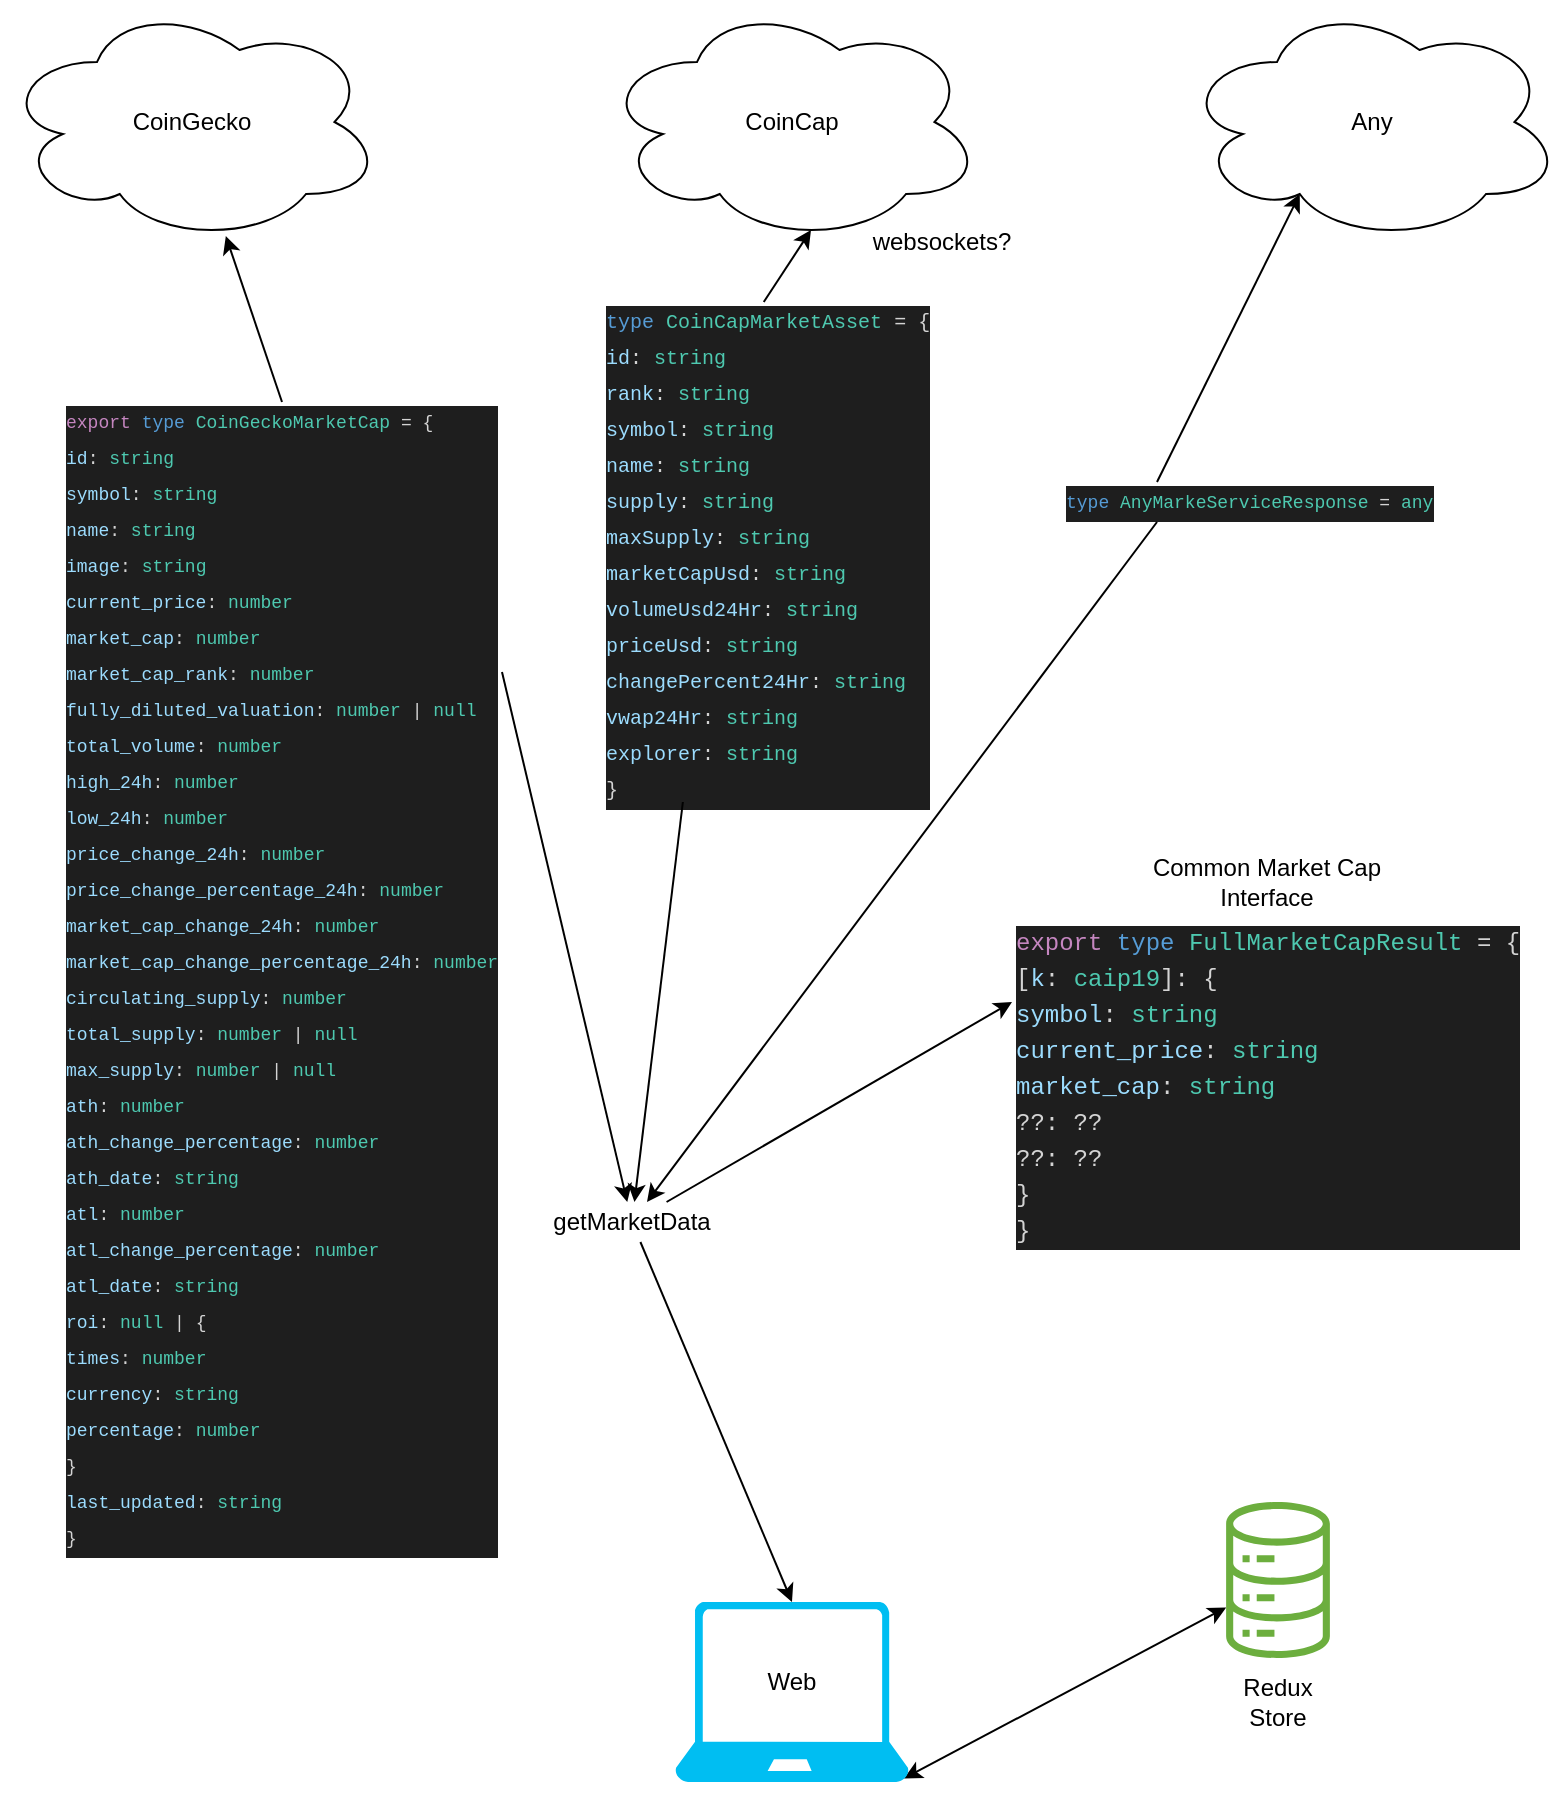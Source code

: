 <mxfile>
    <diagram id="fYaxsP0ltpuCHzSQxzqy" name="Page-1">
        <mxGraphModel dx="2332" dy="860" grid="1" gridSize="10" guides="1" tooltips="1" connect="1" arrows="1" fold="1" page="1" pageScale="1" pageWidth="850" pageHeight="1100" math="0" shadow="0">
            <root>
                <mxCell id="0"/>
                <mxCell id="1" parent="0"/>
                <mxCell id="2" value="" style="ellipse;shape=cloud;whiteSpace=wrap;html=1;" parent="1" vertex="1">
                    <mxGeometry x="-80" y="20" width="190" height="120" as="geometry"/>
                </mxCell>
                <mxCell id="3" value="CoinGecko" style="text;html=1;strokeColor=none;fillColor=none;align=center;verticalAlign=middle;whiteSpace=wrap;rounded=0;" parent="1" vertex="1">
                    <mxGeometry x="-5" y="70" width="40" height="20" as="geometry"/>
                </mxCell>
                <mxCell id="6" value="" style="endArrow=classic;html=1;exitX=1;exitY=0.25;exitDx=0;exitDy=0;" parent="1" source="11" target="42" edge="1">
                    <mxGeometry width="50" height="50" relative="1" as="geometry">
                        <mxPoint x="190" y="249" as="sourcePoint"/>
                        <mxPoint x="235.455" y="580" as="targetPoint"/>
                    </mxGeometry>
                </mxCell>
                <mxCell id="7" value="" style="endArrow=classic;html=1;exitX=0.5;exitY=0;exitDx=0;exitDy=0;entryX=0.589;entryY=0.975;entryDx=0;entryDy=0;entryPerimeter=0;" parent="1" source="11" target="2" edge="1">
                    <mxGeometry width="50" height="50" relative="1" as="geometry">
                        <mxPoint x="50" y="220" as="sourcePoint"/>
                        <mxPoint x="390" y="360" as="targetPoint"/>
                    </mxGeometry>
                </mxCell>
                <mxCell id="8" value="" style="endArrow=classic;html=1;entryX=0;entryY=0.25;entryDx=0;entryDy=0;" parent="1" source="42" target="28" edge="1">
                    <mxGeometry width="50" height="50" relative="1" as="geometry">
                        <mxPoint x="310" y="592.286" as="sourcePoint"/>
                        <mxPoint x="408.9" y="557.01" as="targetPoint"/>
                    </mxGeometry>
                </mxCell>
                <mxCell id="11" value="&lt;meta charset=&quot;utf-8&quot; style=&quot;font-size: 9px;&quot;&gt;&lt;div style=&quot;color: rgb(212, 212, 212); background-color: rgb(30, 30, 30); font-family: menlo, monaco, &amp;quot;courier new&amp;quot;, monospace; font-weight: normal; font-size: 9px; line-height: 18px;&quot;&gt;&lt;div style=&quot;font-size: 9px;&quot;&gt;&lt;span style=&quot;color: rgb(197, 134, 192); font-size: 9px;&quot;&gt;export&lt;/span&gt;&lt;span style=&quot;color: rgb(212, 212, 212); font-size: 9px;&quot;&gt; &lt;/span&gt;&lt;span style=&quot;color: rgb(86, 156, 214); font-size: 9px;&quot;&gt;type&lt;/span&gt;&lt;span style=&quot;color: rgb(212, 212, 212); font-size: 9px;&quot;&gt; &lt;/span&gt;&lt;span style=&quot;color: rgb(78, 201, 176); font-size: 9px;&quot;&gt;CoinGeckoMarketCap&lt;/span&gt;&lt;span style=&quot;color: rgb(212, 212, 212); font-size: 9px;&quot;&gt; = {&lt;/span&gt;&lt;/div&gt;&lt;div style=&quot;font-size: 9px;&quot;&gt;&lt;span style=&quot;color: rgb(212, 212, 212); font-size: 9px;&quot;&gt;  &lt;/span&gt;&lt;span style=&quot;color: rgb(156, 220, 254); font-size: 9px;&quot;&gt;id&lt;/span&gt;&lt;span style=&quot;color: rgb(212, 212, 212); font-size: 9px;&quot;&gt;: &lt;/span&gt;&lt;span style=&quot;color: rgb(78, 201, 176); font-size: 9px;&quot;&gt;string&lt;/span&gt;&lt;/div&gt;&lt;div style=&quot;font-size: 9px;&quot;&gt;&lt;span style=&quot;color: rgb(212, 212, 212); font-size: 9px;&quot;&gt;  &lt;/span&gt;&lt;span style=&quot;color: rgb(156, 220, 254); font-size: 9px;&quot;&gt;symbol&lt;/span&gt;&lt;span style=&quot;color: rgb(212, 212, 212); font-size: 9px;&quot;&gt;: &lt;/span&gt;&lt;span style=&quot;color: rgb(78, 201, 176); font-size: 9px;&quot;&gt;string&lt;/span&gt;&lt;/div&gt;&lt;div style=&quot;font-size: 9px;&quot;&gt;&lt;span style=&quot;color: rgb(212, 212, 212); font-size: 9px;&quot;&gt;  &lt;/span&gt;&lt;span style=&quot;color: rgb(156, 220, 254); font-size: 9px;&quot;&gt;name&lt;/span&gt;&lt;span style=&quot;color: rgb(212, 212, 212); font-size: 9px;&quot;&gt;: &lt;/span&gt;&lt;span style=&quot;color: rgb(78, 201, 176); font-size: 9px;&quot;&gt;string&lt;/span&gt;&lt;/div&gt;&lt;div style=&quot;font-size: 9px;&quot;&gt;&lt;span style=&quot;color: rgb(212, 212, 212); font-size: 9px;&quot;&gt;  &lt;/span&gt;&lt;span style=&quot;color: rgb(156, 220, 254); font-size: 9px;&quot;&gt;image&lt;/span&gt;&lt;span style=&quot;color: rgb(212, 212, 212); font-size: 9px;&quot;&gt;: &lt;/span&gt;&lt;span style=&quot;color: rgb(78, 201, 176); font-size: 9px;&quot;&gt;string&lt;/span&gt;&lt;/div&gt;&lt;div style=&quot;font-size: 9px;&quot;&gt;&lt;span style=&quot;color: rgb(212, 212, 212); font-size: 9px;&quot;&gt;  &lt;/span&gt;&lt;span style=&quot;color: rgb(156, 220, 254); font-size: 9px;&quot;&gt;current_price&lt;/span&gt;&lt;span style=&quot;color: rgb(212, 212, 212); font-size: 9px;&quot;&gt;: &lt;/span&gt;&lt;span style=&quot;color: rgb(78, 201, 176); font-size: 9px;&quot;&gt;number&lt;/span&gt;&lt;/div&gt;&lt;div style=&quot;font-size: 9px;&quot;&gt;&lt;span style=&quot;color: rgb(212, 212, 212); font-size: 9px;&quot;&gt;  &lt;/span&gt;&lt;span style=&quot;color: rgb(156, 220, 254); font-size: 9px;&quot;&gt;market_cap&lt;/span&gt;&lt;span style=&quot;color: rgb(212, 212, 212); font-size: 9px;&quot;&gt;: &lt;/span&gt;&lt;span style=&quot;color: rgb(78, 201, 176); font-size: 9px;&quot;&gt;number&lt;/span&gt;&lt;/div&gt;&lt;div style=&quot;font-size: 9px;&quot;&gt;&lt;span style=&quot;color: rgb(212, 212, 212); font-size: 9px;&quot;&gt;  &lt;/span&gt;&lt;span style=&quot;color: rgb(156, 220, 254); font-size: 9px;&quot;&gt;market_cap_rank&lt;/span&gt;&lt;span style=&quot;color: rgb(212, 212, 212); font-size: 9px;&quot;&gt;: &lt;/span&gt;&lt;span style=&quot;color: rgb(78, 201, 176); font-size: 9px;&quot;&gt;number&lt;/span&gt;&lt;/div&gt;&lt;div style=&quot;font-size: 9px;&quot;&gt;&lt;span style=&quot;color: rgb(212, 212, 212); font-size: 9px;&quot;&gt;  &lt;/span&gt;&lt;span style=&quot;color: rgb(156, 220, 254); font-size: 9px;&quot;&gt;fully_diluted_valuation&lt;/span&gt;&lt;span style=&quot;color: rgb(212, 212, 212); font-size: 9px;&quot;&gt;: &lt;/span&gt;&lt;span style=&quot;color: rgb(78, 201, 176); font-size: 9px;&quot;&gt;number&lt;/span&gt;&lt;span style=&quot;color: rgb(212, 212, 212); font-size: 9px;&quot;&gt; | &lt;/span&gt;&lt;span style=&quot;color: rgb(78, 201, 176); font-size: 9px;&quot;&gt;null&lt;/span&gt;&lt;/div&gt;&lt;div style=&quot;font-size: 9px;&quot;&gt;&lt;span style=&quot;color: rgb(212, 212, 212); font-size: 9px;&quot;&gt;  &lt;/span&gt;&lt;span style=&quot;color: rgb(156, 220, 254); font-size: 9px;&quot;&gt;total_volume&lt;/span&gt;&lt;span style=&quot;color: rgb(212, 212, 212); font-size: 9px;&quot;&gt;: &lt;/span&gt;&lt;span style=&quot;color: rgb(78, 201, 176); font-size: 9px;&quot;&gt;number&lt;/span&gt;&lt;/div&gt;&lt;div style=&quot;font-size: 9px;&quot;&gt;&lt;span style=&quot;color: rgb(212, 212, 212); font-size: 9px;&quot;&gt;  &lt;/span&gt;&lt;span style=&quot;color: rgb(156, 220, 254); font-size: 9px;&quot;&gt;high_24h&lt;/span&gt;&lt;span style=&quot;color: rgb(212, 212, 212); font-size: 9px;&quot;&gt;: &lt;/span&gt;&lt;span style=&quot;color: rgb(78, 201, 176); font-size: 9px;&quot;&gt;number&lt;/span&gt;&lt;/div&gt;&lt;div style=&quot;font-size: 9px;&quot;&gt;&lt;span style=&quot;color: rgb(212, 212, 212); font-size: 9px;&quot;&gt;  &lt;/span&gt;&lt;span style=&quot;color: rgb(156, 220, 254); font-size: 9px;&quot;&gt;low_24h&lt;/span&gt;&lt;span style=&quot;color: rgb(212, 212, 212); font-size: 9px;&quot;&gt;: &lt;/span&gt;&lt;span style=&quot;color: rgb(78, 201, 176); font-size: 9px;&quot;&gt;number&lt;/span&gt;&lt;/div&gt;&lt;div style=&quot;font-size: 9px;&quot;&gt;&lt;span style=&quot;color: rgb(212, 212, 212); font-size: 9px;&quot;&gt;  &lt;/span&gt;&lt;span style=&quot;color: rgb(156, 220, 254); font-size: 9px;&quot;&gt;price_change_24h&lt;/span&gt;&lt;span style=&quot;color: rgb(212, 212, 212); font-size: 9px;&quot;&gt;: &lt;/span&gt;&lt;span style=&quot;color: rgb(78, 201, 176); font-size: 9px;&quot;&gt;number&lt;/span&gt;&lt;/div&gt;&lt;div style=&quot;font-size: 9px;&quot;&gt;&lt;span style=&quot;color: rgb(212, 212, 212); font-size: 9px;&quot;&gt;  &lt;/span&gt;&lt;span style=&quot;color: rgb(156, 220, 254); font-size: 9px;&quot;&gt;price_change_percentage_24h&lt;/span&gt;&lt;span style=&quot;color: rgb(212, 212, 212); font-size: 9px;&quot;&gt;: &lt;/span&gt;&lt;span style=&quot;color: rgb(78, 201, 176); font-size: 9px;&quot;&gt;number&lt;/span&gt;&lt;/div&gt;&lt;div style=&quot;font-size: 9px;&quot;&gt;&lt;span style=&quot;color: rgb(212, 212, 212); font-size: 9px;&quot;&gt;  &lt;/span&gt;&lt;span style=&quot;color: rgb(156, 220, 254); font-size: 9px;&quot;&gt;market_cap_change_24h&lt;/span&gt;&lt;span style=&quot;color: rgb(212, 212, 212); font-size: 9px;&quot;&gt;: &lt;/span&gt;&lt;span style=&quot;color: rgb(78, 201, 176); font-size: 9px;&quot;&gt;number&lt;/span&gt;&lt;/div&gt;&lt;div style=&quot;font-size: 9px;&quot;&gt;&lt;span style=&quot;color: rgb(212, 212, 212); font-size: 9px;&quot;&gt;  &lt;/span&gt;&lt;span style=&quot;color: rgb(156, 220, 254); font-size: 9px;&quot;&gt;market_cap_change_percentage_24h&lt;/span&gt;&lt;span style=&quot;color: rgb(212, 212, 212); font-size: 9px;&quot;&gt;: &lt;/span&gt;&lt;span style=&quot;color: rgb(78, 201, 176); font-size: 9px;&quot;&gt;number&lt;/span&gt;&lt;/div&gt;&lt;div style=&quot;font-size: 9px;&quot;&gt;&lt;span style=&quot;color: rgb(212, 212, 212); font-size: 9px;&quot;&gt;  &lt;/span&gt;&lt;span style=&quot;color: rgb(156, 220, 254); font-size: 9px;&quot;&gt;circulating_supply&lt;/span&gt;&lt;span style=&quot;color: rgb(212, 212, 212); font-size: 9px;&quot;&gt;: &lt;/span&gt;&lt;span style=&quot;color: rgb(78, 201, 176); font-size: 9px;&quot;&gt;number&lt;/span&gt;&lt;/div&gt;&lt;div style=&quot;font-size: 9px;&quot;&gt;&lt;span style=&quot;color: rgb(212, 212, 212); font-size: 9px;&quot;&gt;  &lt;/span&gt;&lt;span style=&quot;color: rgb(156, 220, 254); font-size: 9px;&quot;&gt;total_supply&lt;/span&gt;&lt;span style=&quot;color: rgb(212, 212, 212); font-size: 9px;&quot;&gt;: &lt;/span&gt;&lt;span style=&quot;color: rgb(78, 201, 176); font-size: 9px;&quot;&gt;number&lt;/span&gt;&lt;span style=&quot;color: rgb(212, 212, 212); font-size: 9px;&quot;&gt; | &lt;/span&gt;&lt;span style=&quot;color: rgb(78, 201, 176); font-size: 9px;&quot;&gt;null&lt;/span&gt;&lt;/div&gt;&lt;div style=&quot;font-size: 9px;&quot;&gt;&lt;span style=&quot;color: rgb(212, 212, 212); font-size: 9px;&quot;&gt;  &lt;/span&gt;&lt;span style=&quot;color: rgb(156, 220, 254); font-size: 9px;&quot;&gt;max_supply&lt;/span&gt;&lt;span style=&quot;color: rgb(212, 212, 212); font-size: 9px;&quot;&gt;: &lt;/span&gt;&lt;span style=&quot;color: rgb(78, 201, 176); font-size: 9px;&quot;&gt;number&lt;/span&gt;&lt;span style=&quot;color: rgb(212, 212, 212); font-size: 9px;&quot;&gt; | &lt;/span&gt;&lt;span style=&quot;color: rgb(78, 201, 176); font-size: 9px;&quot;&gt;null&lt;/span&gt;&lt;/div&gt;&lt;div style=&quot;font-size: 9px;&quot;&gt;&lt;span style=&quot;color: rgb(212, 212, 212); font-size: 9px;&quot;&gt;  &lt;/span&gt;&lt;span style=&quot;color: rgb(156, 220, 254); font-size: 9px;&quot;&gt;ath&lt;/span&gt;&lt;span style=&quot;color: rgb(212, 212, 212); font-size: 9px;&quot;&gt;: &lt;/span&gt;&lt;span style=&quot;color: rgb(78, 201, 176); font-size: 9px;&quot;&gt;number&lt;/span&gt;&lt;/div&gt;&lt;div style=&quot;font-size: 9px;&quot;&gt;&lt;span style=&quot;color: rgb(212, 212, 212); font-size: 9px;&quot;&gt;  &lt;/span&gt;&lt;span style=&quot;color: rgb(156, 220, 254); font-size: 9px;&quot;&gt;ath_change_percentage&lt;/span&gt;&lt;span style=&quot;color: rgb(212, 212, 212); font-size: 9px;&quot;&gt;: &lt;/span&gt;&lt;span style=&quot;color: rgb(78, 201, 176); font-size: 9px;&quot;&gt;number&lt;/span&gt;&lt;/div&gt;&lt;div style=&quot;font-size: 9px;&quot;&gt;&lt;span style=&quot;color: rgb(212, 212, 212); font-size: 9px;&quot;&gt;  &lt;/span&gt;&lt;span style=&quot;color: rgb(156, 220, 254); font-size: 9px;&quot;&gt;ath_date&lt;/span&gt;&lt;span style=&quot;color: rgb(212, 212, 212); font-size: 9px;&quot;&gt;: &lt;/span&gt;&lt;span style=&quot;color: rgb(78, 201, 176); font-size: 9px;&quot;&gt;string&lt;/span&gt;&lt;/div&gt;&lt;div style=&quot;font-size: 9px;&quot;&gt;&lt;span style=&quot;color: rgb(212, 212, 212); font-size: 9px;&quot;&gt;  &lt;/span&gt;&lt;span style=&quot;color: rgb(156, 220, 254); font-size: 9px;&quot;&gt;atl&lt;/span&gt;&lt;span style=&quot;color: rgb(212, 212, 212); font-size: 9px;&quot;&gt;: &lt;/span&gt;&lt;span style=&quot;color: rgb(78, 201, 176); font-size: 9px;&quot;&gt;number&lt;/span&gt;&lt;/div&gt;&lt;div style=&quot;font-size: 9px;&quot;&gt;&lt;span style=&quot;color: rgb(212, 212, 212); font-size: 9px;&quot;&gt;  &lt;/span&gt;&lt;span style=&quot;color: rgb(156, 220, 254); font-size: 9px;&quot;&gt;atl_change_percentage&lt;/span&gt;&lt;span style=&quot;color: rgb(212, 212, 212); font-size: 9px;&quot;&gt;: &lt;/span&gt;&lt;span style=&quot;color: rgb(78, 201, 176); font-size: 9px;&quot;&gt;number&lt;/span&gt;&lt;/div&gt;&lt;div style=&quot;font-size: 9px;&quot;&gt;&lt;span style=&quot;color: rgb(212, 212, 212); font-size: 9px;&quot;&gt;  &lt;/span&gt;&lt;span style=&quot;color: rgb(156, 220, 254); font-size: 9px;&quot;&gt;atl_date&lt;/span&gt;&lt;span style=&quot;color: rgb(212, 212, 212); font-size: 9px;&quot;&gt;: &lt;/span&gt;&lt;span style=&quot;color: rgb(78, 201, 176); font-size: 9px;&quot;&gt;string&lt;/span&gt;&lt;/div&gt;&lt;div style=&quot;font-size: 9px;&quot;&gt;&lt;span style=&quot;color: rgb(212, 212, 212); font-size: 9px;&quot;&gt;  &lt;/span&gt;&lt;span style=&quot;color: rgb(156, 220, 254); font-size: 9px;&quot;&gt;roi&lt;/span&gt;&lt;span style=&quot;color: rgb(212, 212, 212); font-size: 9px;&quot;&gt;: &lt;/span&gt;&lt;span style=&quot;color: rgb(78, 201, 176); font-size: 9px;&quot;&gt;null&lt;/span&gt;&lt;span style=&quot;color: rgb(212, 212, 212); font-size: 9px;&quot;&gt; | {&lt;/span&gt;&lt;/div&gt;&lt;div style=&quot;font-size: 9px;&quot;&gt;&lt;span style=&quot;color: rgb(212, 212, 212); font-size: 9px;&quot;&gt;    &lt;/span&gt;&lt;span style=&quot;color: rgb(156, 220, 254); font-size: 9px;&quot;&gt;times&lt;/span&gt;&lt;span style=&quot;color: rgb(212, 212, 212); font-size: 9px;&quot;&gt;: &lt;/span&gt;&lt;span style=&quot;color: rgb(78, 201, 176); font-size: 9px;&quot;&gt;number&lt;/span&gt;&lt;/div&gt;&lt;div style=&quot;font-size: 9px;&quot;&gt;&lt;span style=&quot;color: rgb(212, 212, 212); font-size: 9px;&quot;&gt;    &lt;/span&gt;&lt;span style=&quot;color: rgb(156, 220, 254); font-size: 9px;&quot;&gt;currency&lt;/span&gt;&lt;span style=&quot;color: rgb(212, 212, 212); font-size: 9px;&quot;&gt;: &lt;/span&gt;&lt;span style=&quot;color: rgb(78, 201, 176); font-size: 9px;&quot;&gt;string&lt;/span&gt;&lt;/div&gt;&lt;div style=&quot;font-size: 9px;&quot;&gt;&lt;span style=&quot;color: rgb(212, 212, 212); font-size: 9px;&quot;&gt;    &lt;/span&gt;&lt;span style=&quot;color: rgb(156, 220, 254); font-size: 9px;&quot;&gt;percentage&lt;/span&gt;&lt;span style=&quot;color: rgb(212, 212, 212); font-size: 9px;&quot;&gt;: &lt;/span&gt;&lt;span style=&quot;color: rgb(78, 201, 176); font-size: 9px;&quot;&gt;number&lt;/span&gt;&lt;/div&gt;&lt;div style=&quot;font-size: 9px;&quot;&gt;&lt;span style=&quot;color: rgb(212, 212, 212); font-size: 9px;&quot;&gt;  }&lt;/span&gt;&lt;/div&gt;&lt;div style=&quot;font-size: 9px;&quot;&gt;&lt;span style=&quot;color: rgb(212, 212, 212); font-size: 9px;&quot;&gt;  &lt;/span&gt;&lt;span style=&quot;color: rgb(156, 220, 254); font-size: 9px;&quot;&gt;last_updated&lt;/span&gt;&lt;span style=&quot;color: rgb(212, 212, 212); font-size: 9px;&quot;&gt;: &lt;/span&gt;&lt;span style=&quot;color: rgb(78, 201, 176); font-size: 9px;&quot;&gt;string&lt;/span&gt;&lt;/div&gt;&lt;div style=&quot;font-size: 9px;&quot;&gt;&lt;span style=&quot;color: rgb(212, 212, 212); font-size: 9px;&quot;&gt;}&lt;/span&gt;&lt;/div&gt;&lt;/div&gt;" style="text;whiteSpace=wrap;html=1;fontSize=9;spacingTop=-5;" parent="1" vertex="1">
                    <mxGeometry x="-50" y="220" width="220" height="540" as="geometry"/>
                </mxCell>
                <mxCell id="15" value="" style="endArrow=classic;html=1;fontSize=12;entryX=0.5;entryY=0;entryDx=0;entryDy=0;entryPerimeter=0;" parent="1" source="42" target="13" edge="1">
                    <mxGeometry width="50" height="50" relative="1" as="geometry">
                        <mxPoint x="250" y="680" as="sourcePoint"/>
                        <mxPoint x="210" y="640" as="targetPoint"/>
                    </mxGeometry>
                </mxCell>
                <mxCell id="16" value="" style="ellipse;shape=cloud;whiteSpace=wrap;html=1;" parent="1" vertex="1">
                    <mxGeometry x="220" y="20" width="190" height="120" as="geometry"/>
                </mxCell>
                <mxCell id="17" value="CoinCap" style="text;html=1;strokeColor=none;fillColor=none;align=center;verticalAlign=middle;whiteSpace=wrap;rounded=0;" parent="1" vertex="1">
                    <mxGeometry x="295" y="70" width="40" height="20" as="geometry"/>
                </mxCell>
                <mxCell id="18" value="&lt;meta charset=&quot;utf-8&quot; style=&quot;font-size: 10px;&quot;&gt;&lt;div style=&quot;color: rgb(212, 212, 212); background-color: rgb(30, 30, 30); font-family: menlo, monaco, &amp;quot;courier new&amp;quot;, monospace; font-weight: normal; font-size: 10px; line-height: 18px;&quot;&gt;&lt;div style=&quot;font-size: 10px;&quot;&gt;&lt;span style=&quot;color: rgb(86, 156, 214); font-size: 10px;&quot;&gt;type&lt;/span&gt;&lt;span style=&quot;color: rgb(212, 212, 212); font-size: 10px;&quot;&gt; &lt;/span&gt;&lt;span style=&quot;color: rgb(78, 201, 176); font-size: 10px;&quot;&gt;CoinCapMarketAsset&lt;/span&gt;&lt;span style=&quot;color: rgb(212, 212, 212); font-size: 10px;&quot;&gt; = {&lt;/span&gt;&lt;/div&gt;&lt;div style=&quot;font-size: 10px;&quot;&gt;&lt;span style=&quot;color: rgb(212, 212, 212); font-size: 10px;&quot;&gt;  &lt;/span&gt;&lt;span style=&quot;color: rgb(156, 220, 254); font-size: 10px;&quot;&gt;id&lt;/span&gt;&lt;span style=&quot;color: rgb(212, 212, 212); font-size: 10px;&quot;&gt;: &lt;/span&gt;&lt;span style=&quot;color: rgb(78, 201, 176); font-size: 10px;&quot;&gt;string&lt;/span&gt;&lt;/div&gt;&lt;div style=&quot;font-size: 10px;&quot;&gt;&lt;span style=&quot;color: rgb(212, 212, 212); font-size: 10px;&quot;&gt;  &lt;/span&gt;&lt;span style=&quot;color: rgb(156, 220, 254); font-size: 10px;&quot;&gt;rank&lt;/span&gt;&lt;span style=&quot;color: rgb(212, 212, 212); font-size: 10px;&quot;&gt;: &lt;/span&gt;&lt;span style=&quot;color: rgb(78, 201, 176); font-size: 10px;&quot;&gt;string&lt;/span&gt;&lt;/div&gt;&lt;div style=&quot;font-size: 10px;&quot;&gt;&lt;span style=&quot;color: rgb(212, 212, 212); font-size: 10px;&quot;&gt;  &lt;/span&gt;&lt;span style=&quot;color: rgb(156, 220, 254); font-size: 10px;&quot;&gt;symbol&lt;/span&gt;&lt;span style=&quot;color: rgb(212, 212, 212); font-size: 10px;&quot;&gt;: &lt;/span&gt;&lt;span style=&quot;color: rgb(78, 201, 176); font-size: 10px;&quot;&gt;string&lt;/span&gt;&lt;/div&gt;&lt;div style=&quot;font-size: 10px;&quot;&gt;&lt;span style=&quot;color: rgb(212, 212, 212); font-size: 10px;&quot;&gt;  &lt;/span&gt;&lt;span style=&quot;color: rgb(156, 220, 254); font-size: 10px;&quot;&gt;name&lt;/span&gt;&lt;span style=&quot;color: rgb(212, 212, 212); font-size: 10px;&quot;&gt;: &lt;/span&gt;&lt;span style=&quot;color: rgb(78, 201, 176); font-size: 10px;&quot;&gt;string&lt;/span&gt;&lt;/div&gt;&lt;div style=&quot;font-size: 10px;&quot;&gt;&lt;span style=&quot;color: rgb(212, 212, 212); font-size: 10px;&quot;&gt;  &lt;/span&gt;&lt;span style=&quot;color: rgb(156, 220, 254); font-size: 10px;&quot;&gt;supply&lt;/span&gt;&lt;span style=&quot;color: rgb(212, 212, 212); font-size: 10px;&quot;&gt;: &lt;/span&gt;&lt;span style=&quot;color: rgb(78, 201, 176); font-size: 10px;&quot;&gt;string&lt;/span&gt;&lt;/div&gt;&lt;div style=&quot;font-size: 10px;&quot;&gt;&lt;span style=&quot;color: rgb(212, 212, 212); font-size: 10px;&quot;&gt;  &lt;/span&gt;&lt;span style=&quot;color: rgb(156, 220, 254); font-size: 10px;&quot;&gt;maxSupply&lt;/span&gt;&lt;span style=&quot;color: rgb(212, 212, 212); font-size: 10px;&quot;&gt;: &lt;/span&gt;&lt;span style=&quot;color: rgb(78, 201, 176); font-size: 10px;&quot;&gt;string&lt;/span&gt;&lt;/div&gt;&lt;div style=&quot;font-size: 10px;&quot;&gt;&lt;span style=&quot;color: rgb(212, 212, 212); font-size: 10px;&quot;&gt;  &lt;/span&gt;&lt;span style=&quot;color: rgb(156, 220, 254); font-size: 10px;&quot;&gt;marketCapUsd&lt;/span&gt;&lt;span style=&quot;color: rgb(212, 212, 212); font-size: 10px;&quot;&gt;: &lt;/span&gt;&lt;span style=&quot;color: rgb(78, 201, 176); font-size: 10px;&quot;&gt;string&lt;/span&gt;&lt;/div&gt;&lt;div style=&quot;font-size: 10px;&quot;&gt;&lt;span style=&quot;color: rgb(212, 212, 212); font-size: 10px;&quot;&gt;  &lt;/span&gt;&lt;span style=&quot;color: rgb(156, 220, 254); font-size: 10px;&quot;&gt;volumeUsd24Hr&lt;/span&gt;&lt;span style=&quot;color: rgb(212, 212, 212); font-size: 10px;&quot;&gt;: &lt;/span&gt;&lt;span style=&quot;color: rgb(78, 201, 176); font-size: 10px;&quot;&gt;string&lt;/span&gt;&lt;/div&gt;&lt;div style=&quot;font-size: 10px;&quot;&gt;&lt;span style=&quot;color: rgb(212, 212, 212); font-size: 10px;&quot;&gt;  &lt;/span&gt;&lt;span style=&quot;color: rgb(156, 220, 254); font-size: 10px;&quot;&gt;priceUsd&lt;/span&gt;&lt;span style=&quot;color: rgb(212, 212, 212); font-size: 10px;&quot;&gt;: &lt;/span&gt;&lt;span style=&quot;color: rgb(78, 201, 176); font-size: 10px;&quot;&gt;string&lt;/span&gt;&lt;/div&gt;&lt;div style=&quot;font-size: 10px;&quot;&gt;&lt;span style=&quot;color: rgb(212, 212, 212); font-size: 10px;&quot;&gt;  &lt;/span&gt;&lt;span style=&quot;color: rgb(156, 220, 254); font-size: 10px;&quot;&gt;changePercent24Hr&lt;/span&gt;&lt;span style=&quot;color: rgb(212, 212, 212); font-size: 10px;&quot;&gt;: &lt;/span&gt;&lt;span style=&quot;color: rgb(78, 201, 176); font-size: 10px;&quot;&gt;string&lt;/span&gt;&lt;/div&gt;&lt;div style=&quot;font-size: 10px;&quot;&gt;&lt;span style=&quot;color: rgb(212, 212, 212); font-size: 10px;&quot;&gt;  &lt;/span&gt;&lt;span style=&quot;color: rgb(156, 220, 254); font-size: 10px;&quot;&gt;vwap24Hr&lt;/span&gt;&lt;span style=&quot;color: rgb(212, 212, 212); font-size: 10px;&quot;&gt;: &lt;/span&gt;&lt;span style=&quot;color: rgb(78, 201, 176); font-size: 10px;&quot;&gt;string&lt;/span&gt;&lt;/div&gt;&lt;div style=&quot;font-size: 10px;&quot;&gt;&lt;span style=&quot;color: rgb(212, 212, 212); font-size: 10px;&quot;&gt;  &lt;/span&gt;&lt;span style=&quot;color: rgb(156, 220, 254); font-size: 10px;&quot;&gt;explorer&lt;/span&gt;&lt;span style=&quot;color: rgb(212, 212, 212); font-size: 10px;&quot;&gt;: &lt;/span&gt;&lt;span style=&quot;color: rgb(78, 201, 176); font-size: 10px;&quot;&gt;string&lt;/span&gt;&lt;/div&gt;&lt;div style=&quot;font-size: 10px;&quot;&gt;&lt;span style=&quot;color: rgb(212, 212, 212); font-size: 10px;&quot;&gt;}&lt;/span&gt;&lt;/div&gt;&lt;/div&gt;" style="text;whiteSpace=wrap;html=1;fontSize=10;spacingTop=-5;spacingRight=-5;" parent="1" vertex="1">
                    <mxGeometry x="220" y="170" width="161.75" height="250" as="geometry"/>
                </mxCell>
                <mxCell id="19" value="" style="endArrow=classic;html=1;exitX=0.5;exitY=0;exitDx=0;exitDy=0;entryX=0.55;entryY=0.95;entryDx=0;entryDy=0;entryPerimeter=0;" parent="1" source="18" target="16" edge="1">
                    <mxGeometry width="50" height="50" relative="1" as="geometry">
                        <mxPoint x="400" y="213" as="sourcePoint"/>
                        <mxPoint x="436.91" y="130" as="targetPoint"/>
                    </mxGeometry>
                </mxCell>
                <mxCell id="21" value="" style="endArrow=classic;html=1;exitX=0.25;exitY=1;exitDx=0;exitDy=0;" parent="1" source="18" target="42" edge="1">
                    <mxGeometry width="50" height="50" relative="1" as="geometry">
                        <mxPoint x="320" y="440" as="sourcePoint"/>
                        <mxPoint x="250" y="580" as="targetPoint"/>
                    </mxGeometry>
                </mxCell>
                <mxCell id="23" value="" style="ellipse;shape=cloud;whiteSpace=wrap;html=1;" parent="1" vertex="1">
                    <mxGeometry x="510" y="20" width="190" height="120" as="geometry"/>
                </mxCell>
                <mxCell id="24" value="Any" style="text;html=1;strokeColor=none;fillColor=none;align=center;verticalAlign=middle;whiteSpace=wrap;rounded=0;" parent="1" vertex="1">
                    <mxGeometry x="585" y="70" width="40" height="20" as="geometry"/>
                </mxCell>
                <mxCell id="25" value="" style="endArrow=classic;html=1;exitX=0.25;exitY=0;exitDx=0;exitDy=0;entryX=0.31;entryY=0.8;entryDx=0;entryDy=0;entryPerimeter=0;" parent="1" source="26" target="23" edge="1">
                    <mxGeometry width="50" height="50" relative="1" as="geometry">
                        <mxPoint x="563.062" y="150" as="sourcePoint"/>
                        <mxPoint x="658.66" y="130" as="targetPoint"/>
                    </mxGeometry>
                </mxCell>
                <mxCell id="26" value="&lt;meta charset=&quot;utf-8&quot; style=&quot;font-size: 9px;&quot;&gt;&lt;div style=&quot;color: rgb(212, 212, 212); background-color: rgb(30, 30, 30); font-family: menlo, monaco, &amp;quot;courier new&amp;quot;, monospace; font-weight: normal; font-size: 9px; line-height: 18px;&quot;&gt;&lt;div style=&quot;font-size: 9px;&quot;&gt;&lt;span style=&quot;color: rgb(86, 156, 214); font-size: 9px;&quot;&gt;type&lt;/span&gt;&lt;span style=&quot;color: rgb(212, 212, 212); font-size: 9px;&quot;&gt; &lt;/span&gt;&lt;span style=&quot;color: rgb(78, 201, 176); font-size: 9px;&quot;&gt;AnyMarkeServiceResponse&lt;/span&gt;&lt;span style=&quot;color: rgb(212, 212, 212); font-size: 9px;&quot;&gt; = &lt;/span&gt;&lt;span style=&quot;color: rgb(78, 201, 176); font-size: 9px;&quot;&gt;any&lt;/span&gt;&lt;/div&gt;&lt;/div&gt;" style="text;whiteSpace=wrap;html=1;fontSize=9;spacingTop=-5;" parent="1" vertex="1">
                    <mxGeometry x="450" y="260" width="190" height="20" as="geometry"/>
                </mxCell>
                <mxCell id="27" value="" style="endArrow=classic;html=1;exitX=0.25;exitY=1;exitDx=0;exitDy=0;" parent="1" source="26" target="42" edge="1">
                    <mxGeometry width="50" height="50" relative="1" as="geometry">
                        <mxPoint x="549.997" y="300" as="sourcePoint"/>
                        <mxPoint x="285.357" y="580" as="targetPoint"/>
                    </mxGeometry>
                </mxCell>
                <mxCell id="28" value="&lt;meta charset=&quot;utf-8&quot;&gt;&lt;div style=&quot;color: rgb(212, 212, 212); background-color: rgb(30, 30, 30); font-family: menlo, monaco, &amp;quot;courier new&amp;quot;, monospace; font-weight: normal; font-size: 12px; line-height: 18px;&quot;&gt;&lt;div&gt;&lt;span style=&quot;color: #c586c0&quot;&gt;export&lt;/span&gt;&lt;span style=&quot;color: #d4d4d4&quot;&gt; &lt;/span&gt;&lt;span style=&quot;color: #569cd6&quot;&gt;type&lt;/span&gt;&lt;span style=&quot;color: #d4d4d4&quot;&gt; &lt;/span&gt;&lt;span style=&quot;color: #4ec9b0&quot;&gt;FullMarketCapResult&lt;/span&gt;&lt;span style=&quot;color: #d4d4d4&quot;&gt; = {&lt;/span&gt;&lt;/div&gt;&lt;div&gt;&lt;span style=&quot;color: #d4d4d4&quot;&gt;  [&lt;/span&gt;&lt;span style=&quot;color: #9cdcfe&quot;&gt;k&lt;/span&gt;&lt;span style=&quot;color: #d4d4d4&quot;&gt;: &lt;/span&gt;&lt;span style=&quot;color: #4ec9b0&quot;&gt;caip19&lt;/span&gt;&lt;span style=&quot;color: #d4d4d4&quot;&gt;]: {&lt;/span&gt;&lt;/div&gt;&lt;div&gt;&lt;span style=&quot;color: #d4d4d4&quot;&gt;    &lt;/span&gt;&lt;span style=&quot;color: #9cdcfe&quot;&gt;symbol&lt;/span&gt;&lt;span style=&quot;color: #d4d4d4&quot;&gt;: &lt;/span&gt;&lt;span style=&quot;color: #4ec9b0&quot;&gt;string&lt;/span&gt;&lt;/div&gt;&lt;div&gt;&lt;span style=&quot;color: #d4d4d4&quot;&gt;    &lt;/span&gt;&lt;span style=&quot;color: #9cdcfe&quot;&gt;current_price&lt;/span&gt;&lt;span style=&quot;color: #d4d4d4&quot;&gt;: &lt;/span&gt;&lt;span style=&quot;color: #4ec9b0&quot;&gt;string&lt;/span&gt;&lt;/div&gt;&lt;div&gt;&lt;span style=&quot;color: #d4d4d4&quot;&gt;    &lt;/span&gt;&lt;span style=&quot;color: #9cdcfe&quot;&gt;market_cap&lt;/span&gt;&lt;span style=&quot;color: #d4d4d4&quot;&gt;: &lt;/span&gt;&lt;span style=&quot;color: #4ec9b0&quot;&gt;string&lt;/span&gt;&lt;/div&gt;&lt;div&gt;&lt;span style=&quot;color: #d4d4d4&quot;&gt;    ??: ??&lt;/span&gt;&lt;/div&gt;&lt;div&gt;&lt;span style=&quot;color: #d4d4d4&quot;&gt;    ??: ??&lt;/span&gt;&lt;/div&gt;&lt;div&gt;&lt;span style=&quot;color: #d4d4d4&quot;&gt;  }&lt;/span&gt;&lt;/div&gt;&lt;div&gt;&lt;span style=&quot;color: #d4d4d4&quot;&gt;}&lt;/span&gt;&lt;/div&gt;&lt;/div&gt;" style="text;whiteSpace=wrap;html=1;spacingTop=-5;spacingRight=-5;" vertex="1" parent="1">
                    <mxGeometry x="425" y="480" width="255" height="160" as="geometry"/>
                </mxCell>
                <mxCell id="35" value="" style="endArrow=classic;startArrow=classic;html=1;entryX=0.98;entryY=0.98;entryDx=0;entryDy=0;entryPerimeter=0;" edge="1" parent="1" source="34" target="13">
                    <mxGeometry width="50" height="50" relative="1" as="geometry">
                        <mxPoint x="280" y="830" as="sourcePoint"/>
                        <mxPoint x="330" y="780" as="targetPoint"/>
                    </mxGeometry>
                </mxCell>
                <mxCell id="37" value="" style="group" vertex="1" connectable="0" parent="1">
                    <mxGeometry x="531" y="770" width="54" height="110" as="geometry"/>
                </mxCell>
                <mxCell id="34" value="" style="outlineConnect=0;fontColor=#232F3E;gradientColor=none;fillColor=#6CAE3E;strokeColor=none;dashed=0;verticalLabelPosition=bottom;verticalAlign=top;align=center;html=1;fontSize=12;fontStyle=0;aspect=fixed;pointerEvents=1;shape=mxgraph.aws4.iot_analytics_data_store;" vertex="1" parent="37">
                    <mxGeometry width="54" height="78" as="geometry"/>
                </mxCell>
                <mxCell id="36" value="Redux Store" style="text;html=1;strokeColor=none;fillColor=none;align=center;verticalAlign=middle;whiteSpace=wrap;rounded=0;" vertex="1" parent="37">
                    <mxGeometry x="7" y="90" width="40" height="20" as="geometry"/>
                </mxCell>
                <mxCell id="39" value="" style="group" vertex="1" connectable="0" parent="1">
                    <mxGeometry x="256.62" y="820" width="116.75" height="90" as="geometry"/>
                </mxCell>
                <mxCell id="13" value="" style="verticalLabelPosition=bottom;html=1;verticalAlign=top;align=center;strokeColor=none;fillColor=#00BEF2;shape=mxgraph.azure.laptop;pointerEvents=1;fontSize=9;" parent="39" vertex="1">
                    <mxGeometry width="116.75" height="90" as="geometry"/>
                </mxCell>
                <mxCell id="14" value="Web" style="text;html=1;strokeColor=none;fillColor=none;align=center;verticalAlign=middle;whiteSpace=wrap;rounded=0;fontSize=12;" parent="39" vertex="1">
                    <mxGeometry x="38.38" y="30" width="40" height="20" as="geometry"/>
                </mxCell>
                <mxCell id="40" value="Common Market Cap Interface" style="text;html=1;strokeColor=none;fillColor=none;align=center;verticalAlign=middle;whiteSpace=wrap;rounded=0;" vertex="1" parent="1">
                    <mxGeometry x="475" y="450" width="155" height="20" as="geometry"/>
                </mxCell>
                <mxCell id="41" value="websockets?" style="text;html=1;strokeColor=none;fillColor=none;align=center;verticalAlign=middle;whiteSpace=wrap;rounded=0;" vertex="1" parent="1">
                    <mxGeometry x="370" y="130" width="40" height="20" as="geometry"/>
                </mxCell>
                <mxCell id="42" value="getMarketData" style="text;html=1;strokeColor=none;fillColor=none;align=center;verticalAlign=middle;whiteSpace=wrap;rounded=0;" vertex="1" parent="1">
                    <mxGeometry x="190" y="620" width="90" height="20" as="geometry"/>
                </mxCell>
            </root>
        </mxGraphModel>
    </diagram>
</mxfile>